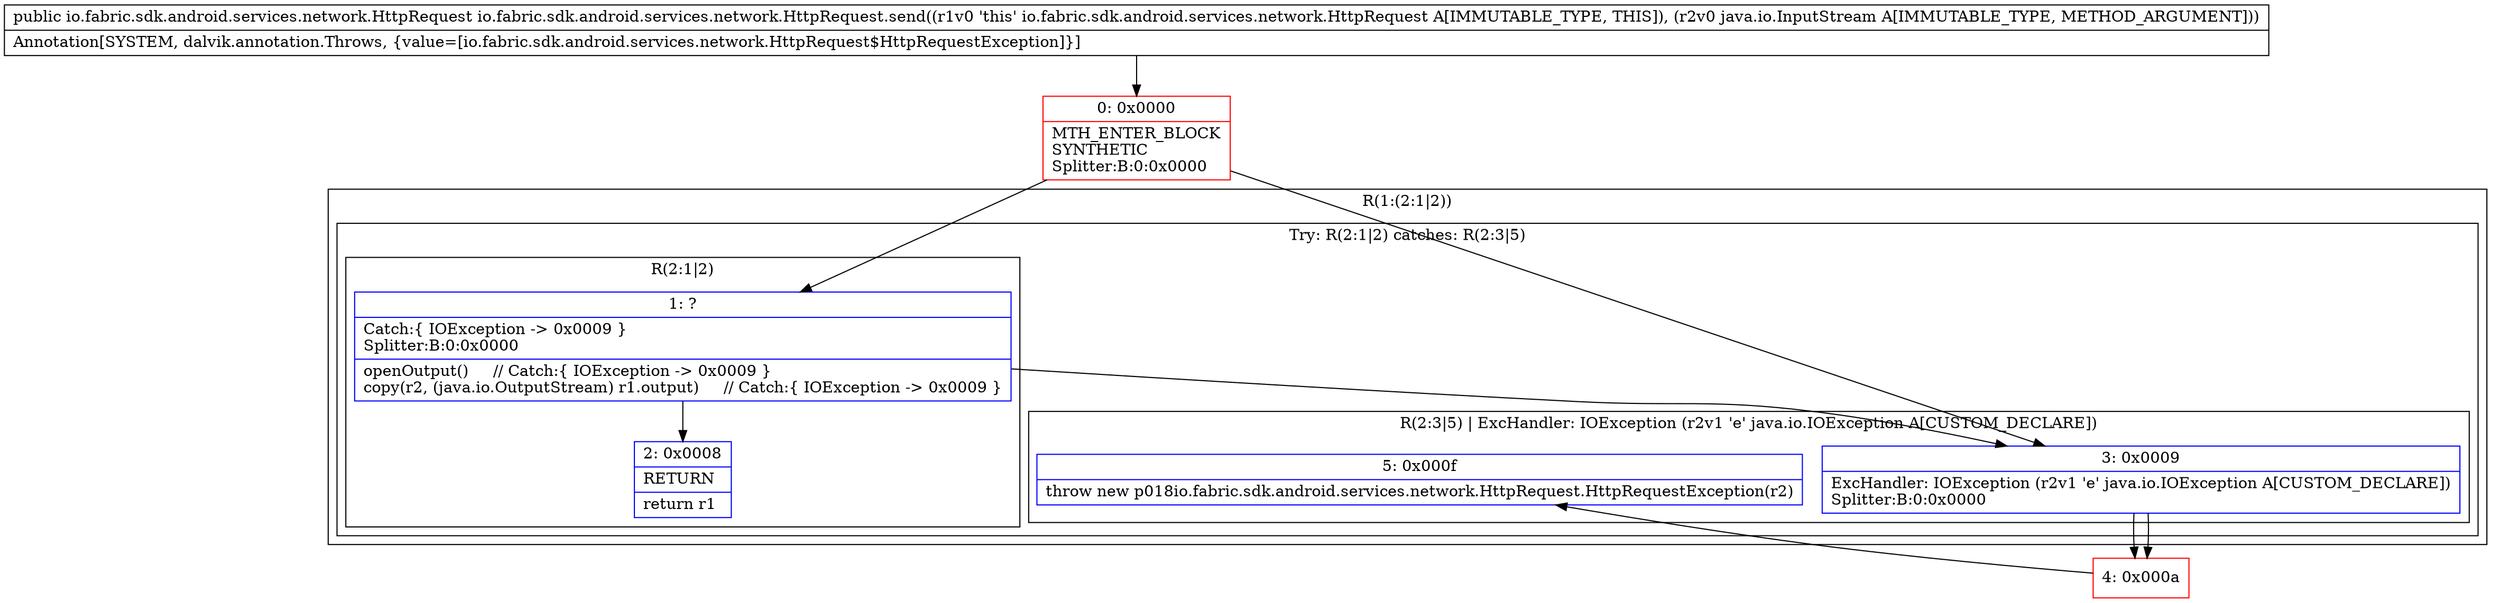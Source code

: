 digraph "CFG forio.fabric.sdk.android.services.network.HttpRequest.send(Ljava\/io\/InputStream;)Lio\/fabric\/sdk\/android\/services\/network\/HttpRequest;" {
subgraph cluster_Region_770733115 {
label = "R(1:(2:1|2))";
node [shape=record,color=blue];
subgraph cluster_TryCatchRegion_1562140838 {
label = "Try: R(2:1|2) catches: R(2:3|5)";
node [shape=record,color=blue];
subgraph cluster_Region_366779280 {
label = "R(2:1|2)";
node [shape=record,color=blue];
Node_1 [shape=record,label="{1\:\ ?|Catch:\{ IOException \-\> 0x0009 \}\lSplitter:B:0:0x0000\l|openOutput()     \/\/ Catch:\{ IOException \-\> 0x0009 \}\lcopy(r2, (java.io.OutputStream) r1.output)     \/\/ Catch:\{ IOException \-\> 0x0009 \}\l}"];
Node_2 [shape=record,label="{2\:\ 0x0008|RETURN\l|return r1\l}"];
}
subgraph cluster_Region_2115575136 {
label = "R(2:3|5) | ExcHandler: IOException (r2v1 'e' java.io.IOException A[CUSTOM_DECLARE])\l";
node [shape=record,color=blue];
Node_3 [shape=record,label="{3\:\ 0x0009|ExcHandler: IOException (r2v1 'e' java.io.IOException A[CUSTOM_DECLARE])\lSplitter:B:0:0x0000\l}"];
Node_5 [shape=record,label="{5\:\ 0x000f|throw new p018io.fabric.sdk.android.services.network.HttpRequest.HttpRequestException(r2)\l}"];
}
}
}
subgraph cluster_Region_2115575136 {
label = "R(2:3|5) | ExcHandler: IOException (r2v1 'e' java.io.IOException A[CUSTOM_DECLARE])\l";
node [shape=record,color=blue];
Node_3 [shape=record,label="{3\:\ 0x0009|ExcHandler: IOException (r2v1 'e' java.io.IOException A[CUSTOM_DECLARE])\lSplitter:B:0:0x0000\l}"];
Node_5 [shape=record,label="{5\:\ 0x000f|throw new p018io.fabric.sdk.android.services.network.HttpRequest.HttpRequestException(r2)\l}"];
}
Node_0 [shape=record,color=red,label="{0\:\ 0x0000|MTH_ENTER_BLOCK\lSYNTHETIC\lSplitter:B:0:0x0000\l}"];
Node_4 [shape=record,color=red,label="{4\:\ 0x000a}"];
MethodNode[shape=record,label="{public io.fabric.sdk.android.services.network.HttpRequest io.fabric.sdk.android.services.network.HttpRequest.send((r1v0 'this' io.fabric.sdk.android.services.network.HttpRequest A[IMMUTABLE_TYPE, THIS]), (r2v0 java.io.InputStream A[IMMUTABLE_TYPE, METHOD_ARGUMENT]))  | Annotation[SYSTEM, dalvik.annotation.Throws, \{value=[io.fabric.sdk.android.services.network.HttpRequest$HttpRequestException]\}]\l}"];
MethodNode -> Node_0;
Node_1 -> Node_2;
Node_1 -> Node_3;
Node_3 -> Node_4;
Node_3 -> Node_4;
Node_0 -> Node_1;
Node_0 -> Node_3;
Node_4 -> Node_5;
}

